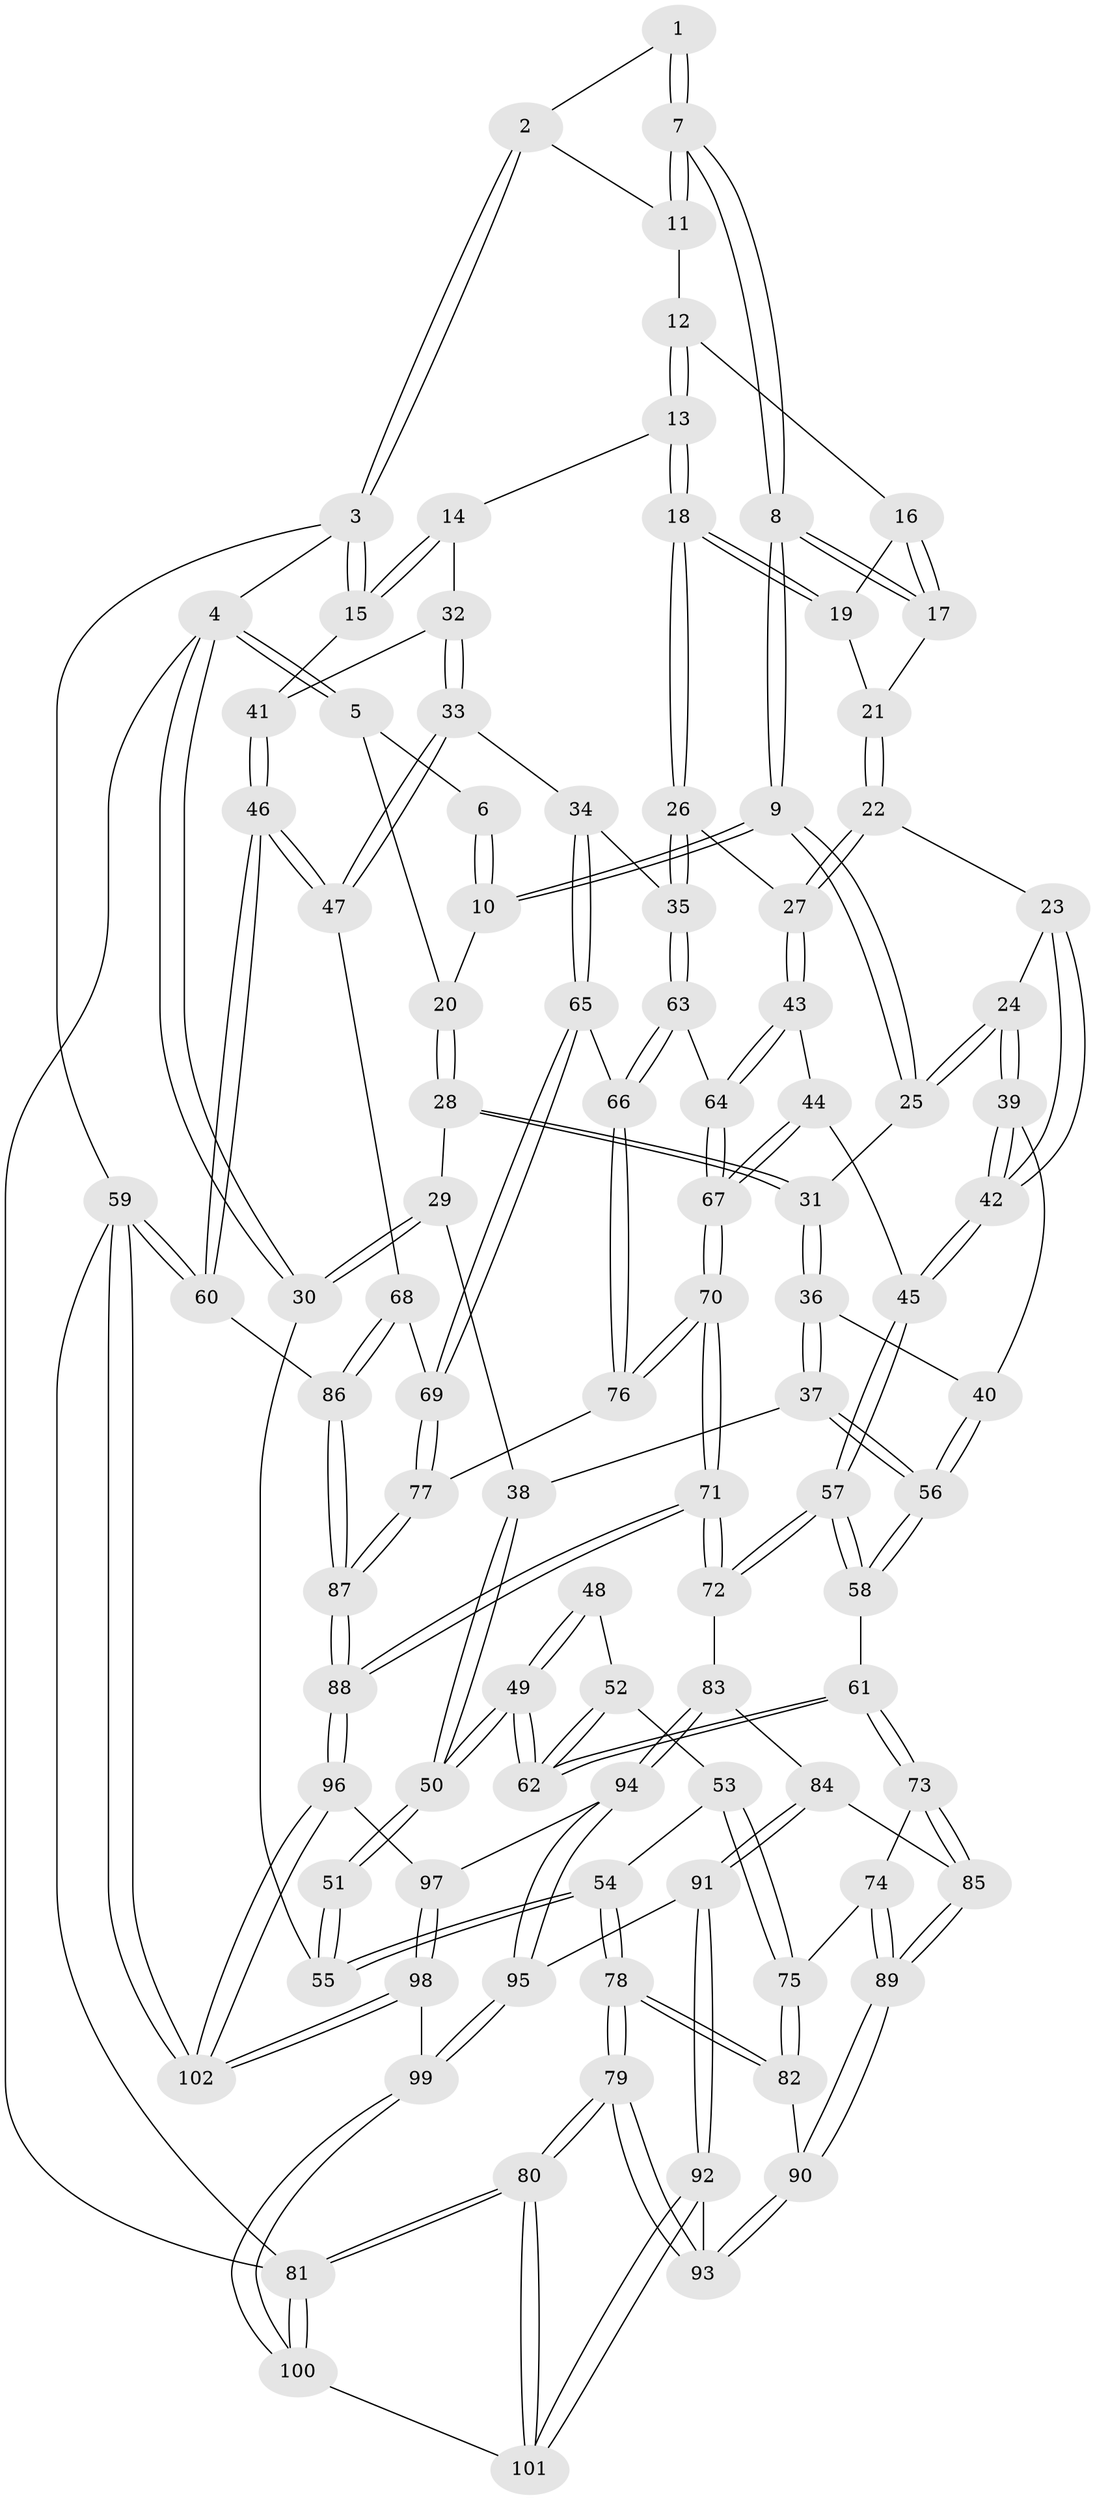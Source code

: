 // Generated by graph-tools (version 1.1) at 2025/11/02/21/25 10:11:13]
// undirected, 102 vertices, 252 edges
graph export_dot {
graph [start="1"]
  node [color=gray90,style=filled];
  1 [pos="+0.41953421288863746+0"];
  2 [pos="+0.5338459222237509+0"];
  3 [pos="+1+0"];
  4 [pos="+0+0"];
  5 [pos="+0+0"];
  6 [pos="+0.2752205215136115+0"];
  7 [pos="+0.4339627706022312+0.10457481453510069"];
  8 [pos="+0.4299272700188996+0.13356737870922403"];
  9 [pos="+0.4156044750185689+0.14176919742918442"];
  10 [pos="+0.23084541837479966+0.08561757002820404"];
  11 [pos="+0.5800809594479277+0.01650437278817516"];
  12 [pos="+0.5806162012461379+0.01738149291243479"];
  13 [pos="+0.7776008667336065+0.10540837261614933"];
  14 [pos="+0.8072679463986226+0.09029233957924333"];
  15 [pos="+1+0"];
  16 [pos="+0.5769467237243582+0.06607395755332525"];
  17 [pos="+0.4510041846926976+0.14150416356482254"];
  18 [pos="+0.6970149016124064+0.1699637000826434"];
  19 [pos="+0.6280700117794231+0.1521708813736827"];
  20 [pos="+0.1723860076315464+0.13500700375200647"];
  21 [pos="+0.48817417366893784+0.1628284152916102"];
  22 [pos="+0.5690513017442587+0.3517171877285094"];
  23 [pos="+0.5682324071693472+0.351832282499173"];
  24 [pos="+0.40158979693618585+0.31049796876745456"];
  25 [pos="+0.3615483457368543+0.2720565392400416"];
  26 [pos="+0.639227562531552+0.3677993314595511"];
  27 [pos="+0.6135881939424501+0.36497235169871456"];
  28 [pos="+0.14600571373429+0.1807346543360163"];
  29 [pos="+0.08396405795800939+0.21497624813307858"];
  30 [pos="+0+0.2625177127930571"];
  31 [pos="+0.3072791324571774+0.2893957514325354"];
  32 [pos="+0.8228093791694034+0.35868348705275743"];
  33 [pos="+0.7989723213249473+0.42729321625334"];
  34 [pos="+0.7282425117832311+0.4220966041035011"];
  35 [pos="+0.6716485723104141+0.40190727233257395"];
  36 [pos="+0.26122600023870607+0.39283457765736185"];
  37 [pos="+0.22395382425750945+0.41241564559241223"];
  38 [pos="+0.20602362342221764+0.4189552431982844"];
  39 [pos="+0.3920950380496752+0.44397197441597913"];
  40 [pos="+0.34173057851610406+0.4401462642040888"];
  41 [pos="+1+0"];
  42 [pos="+0.41713964525805014+0.46398921568517365"];
  43 [pos="+0.5003859454271957+0.5077355138184683"];
  44 [pos="+0.46471857360037816+0.518062322827958"];
  45 [pos="+0.43054806407465923+0.5222646659343312"];
  46 [pos="+1+0.5595220634743607"];
  47 [pos="+0.9859372483794655+0.5426503265053719"];
  48 [pos="+0.05672183273800302+0.4411576530132684"];
  49 [pos="+0.1720974250685497+0.5402927570699283"];
  50 [pos="+0.20056903626217595+0.42596821662375717"];
  51 [pos="+0.01882261596696753+0.4004700532451003"];
  52 [pos="+0.09254251382975688+0.5480515755427787"];
  53 [pos="+0.051133135893781566+0.5478667144377153"];
  54 [pos="+0+0.36827348249997716"];
  55 [pos="+0+0.3020139844381045"];
  56 [pos="+0.3090095338958892+0.5189922685346534"];
  57 [pos="+0.3961815775244651+0.6188161571921681"];
  58 [pos="+0.30587658070345186+0.5708374127089506"];
  59 [pos="+1+1"];
  60 [pos="+1+0.7317965980874512"];
  61 [pos="+0.17790609821469955+0.567235179627058"];
  62 [pos="+0.17110208049047537+0.5545219101126219"];
  63 [pos="+0.6139395244227871+0.5198072355303671"];
  64 [pos="+0.5888654522882406+0.5501557723176244"];
  65 [pos="+0.713704823298621+0.577340560106459"];
  66 [pos="+0.6777812544299955+0.598525612187344"];
  67 [pos="+0.5742939197036946+0.5919420485483224"];
  68 [pos="+0.7808067641849861+0.6282477048417174"];
  69 [pos="+0.7521431307123324+0.6208323326653828"];
  70 [pos="+0.5658271319630703+0.6336132990201008"];
  71 [pos="+0.49482691156705194+0.7356921010479546"];
  72 [pos="+0.43310373858065104+0.7256772346575914"];
  73 [pos="+0.17046992126408442+0.6128924026372731"];
  74 [pos="+0.02840224856579279+0.6504696768811709"];
  75 [pos="+0.016293370687370023+0.6476213651873026"];
  76 [pos="+0.6652480092652563+0.622698244826185"];
  77 [pos="+0.6933513238259204+0.6555353040396981"];
  78 [pos="+0+0.6737746139215024"];
  79 [pos="+0+0.9019405366923521"];
  80 [pos="+0+1"];
  81 [pos="+0+1"];
  82 [pos="+0+0.6704486640371601"];
  83 [pos="+0.4121823290882654+0.7401022267795628"];
  84 [pos="+0.2697863540814956+0.7255053432643144"];
  85 [pos="+0.17812208467715265+0.6699543333246355"];
  86 [pos="+0.7157701833751042+0.8422908071689817"];
  87 [pos="+0.6854165564074546+0.8581352382861528"];
  88 [pos="+0.6647839692065172+0.8746763933290297"];
  89 [pos="+0.11691885667032624+0.7425940154741211"];
  90 [pos="+0.09828889791521737+0.7896812127056319"];
  91 [pos="+0.1753086949569564+0.853581291498901"];
  92 [pos="+0.10682645605191296+0.8568323494816814"];
  93 [pos="+0.09480902282987286+0.8462826686881095"];
  94 [pos="+0.3801268478572109+0.8039809293509085"];
  95 [pos="+0.27304213408499445+0.8895630207935757"];
  96 [pos="+0.6577102193757003+0.9967985200432541"];
  97 [pos="+0.40037619022568455+0.9121346882030332"];
  98 [pos="+0.3347880463564679+1"];
  99 [pos="+0.30171611735356746+1"];
  100 [pos="+0.1556980617720498+1"];
  101 [pos="+0.11243295294368776+0.9127814918183487"];
  102 [pos="+0.66618094187536+1"];
  1 -- 2;
  1 -- 7;
  1 -- 7;
  2 -- 3;
  2 -- 3;
  2 -- 11;
  3 -- 4;
  3 -- 15;
  3 -- 15;
  3 -- 59;
  4 -- 5;
  4 -- 5;
  4 -- 30;
  4 -- 30;
  4 -- 81;
  5 -- 6;
  5 -- 20;
  6 -- 10;
  6 -- 10;
  7 -- 8;
  7 -- 8;
  7 -- 11;
  7 -- 11;
  8 -- 9;
  8 -- 9;
  8 -- 17;
  8 -- 17;
  9 -- 10;
  9 -- 10;
  9 -- 25;
  9 -- 25;
  10 -- 20;
  11 -- 12;
  12 -- 13;
  12 -- 13;
  12 -- 16;
  13 -- 14;
  13 -- 18;
  13 -- 18;
  14 -- 15;
  14 -- 15;
  14 -- 32;
  15 -- 41;
  16 -- 17;
  16 -- 17;
  16 -- 19;
  17 -- 21;
  18 -- 19;
  18 -- 19;
  18 -- 26;
  18 -- 26;
  19 -- 21;
  20 -- 28;
  20 -- 28;
  21 -- 22;
  21 -- 22;
  22 -- 23;
  22 -- 27;
  22 -- 27;
  23 -- 24;
  23 -- 42;
  23 -- 42;
  24 -- 25;
  24 -- 25;
  24 -- 39;
  24 -- 39;
  25 -- 31;
  26 -- 27;
  26 -- 35;
  26 -- 35;
  27 -- 43;
  27 -- 43;
  28 -- 29;
  28 -- 31;
  28 -- 31;
  29 -- 30;
  29 -- 30;
  29 -- 38;
  30 -- 55;
  31 -- 36;
  31 -- 36;
  32 -- 33;
  32 -- 33;
  32 -- 41;
  33 -- 34;
  33 -- 47;
  33 -- 47;
  34 -- 35;
  34 -- 65;
  34 -- 65;
  35 -- 63;
  35 -- 63;
  36 -- 37;
  36 -- 37;
  36 -- 40;
  37 -- 38;
  37 -- 56;
  37 -- 56;
  38 -- 50;
  38 -- 50;
  39 -- 40;
  39 -- 42;
  39 -- 42;
  40 -- 56;
  40 -- 56;
  41 -- 46;
  41 -- 46;
  42 -- 45;
  42 -- 45;
  43 -- 44;
  43 -- 64;
  43 -- 64;
  44 -- 45;
  44 -- 67;
  44 -- 67;
  45 -- 57;
  45 -- 57;
  46 -- 47;
  46 -- 47;
  46 -- 60;
  46 -- 60;
  47 -- 68;
  48 -- 49;
  48 -- 49;
  48 -- 52;
  49 -- 50;
  49 -- 50;
  49 -- 62;
  49 -- 62;
  50 -- 51;
  50 -- 51;
  51 -- 55;
  51 -- 55;
  52 -- 53;
  52 -- 62;
  52 -- 62;
  53 -- 54;
  53 -- 75;
  53 -- 75;
  54 -- 55;
  54 -- 55;
  54 -- 78;
  54 -- 78;
  56 -- 58;
  56 -- 58;
  57 -- 58;
  57 -- 58;
  57 -- 72;
  57 -- 72;
  58 -- 61;
  59 -- 60;
  59 -- 60;
  59 -- 102;
  59 -- 102;
  59 -- 81;
  60 -- 86;
  61 -- 62;
  61 -- 62;
  61 -- 73;
  61 -- 73;
  63 -- 64;
  63 -- 66;
  63 -- 66;
  64 -- 67;
  64 -- 67;
  65 -- 66;
  65 -- 69;
  65 -- 69;
  66 -- 76;
  66 -- 76;
  67 -- 70;
  67 -- 70;
  68 -- 69;
  68 -- 86;
  68 -- 86;
  69 -- 77;
  69 -- 77;
  70 -- 71;
  70 -- 71;
  70 -- 76;
  70 -- 76;
  71 -- 72;
  71 -- 72;
  71 -- 88;
  71 -- 88;
  72 -- 83;
  73 -- 74;
  73 -- 85;
  73 -- 85;
  74 -- 75;
  74 -- 89;
  74 -- 89;
  75 -- 82;
  75 -- 82;
  76 -- 77;
  77 -- 87;
  77 -- 87;
  78 -- 79;
  78 -- 79;
  78 -- 82;
  78 -- 82;
  79 -- 80;
  79 -- 80;
  79 -- 93;
  79 -- 93;
  80 -- 81;
  80 -- 81;
  80 -- 101;
  80 -- 101;
  81 -- 100;
  81 -- 100;
  82 -- 90;
  83 -- 84;
  83 -- 94;
  83 -- 94;
  84 -- 85;
  84 -- 91;
  84 -- 91;
  85 -- 89;
  85 -- 89;
  86 -- 87;
  86 -- 87;
  87 -- 88;
  87 -- 88;
  88 -- 96;
  88 -- 96;
  89 -- 90;
  89 -- 90;
  90 -- 93;
  90 -- 93;
  91 -- 92;
  91 -- 92;
  91 -- 95;
  92 -- 93;
  92 -- 101;
  92 -- 101;
  94 -- 95;
  94 -- 95;
  94 -- 97;
  95 -- 99;
  95 -- 99;
  96 -- 97;
  96 -- 102;
  96 -- 102;
  97 -- 98;
  97 -- 98;
  98 -- 99;
  98 -- 102;
  98 -- 102;
  99 -- 100;
  99 -- 100;
  100 -- 101;
}
